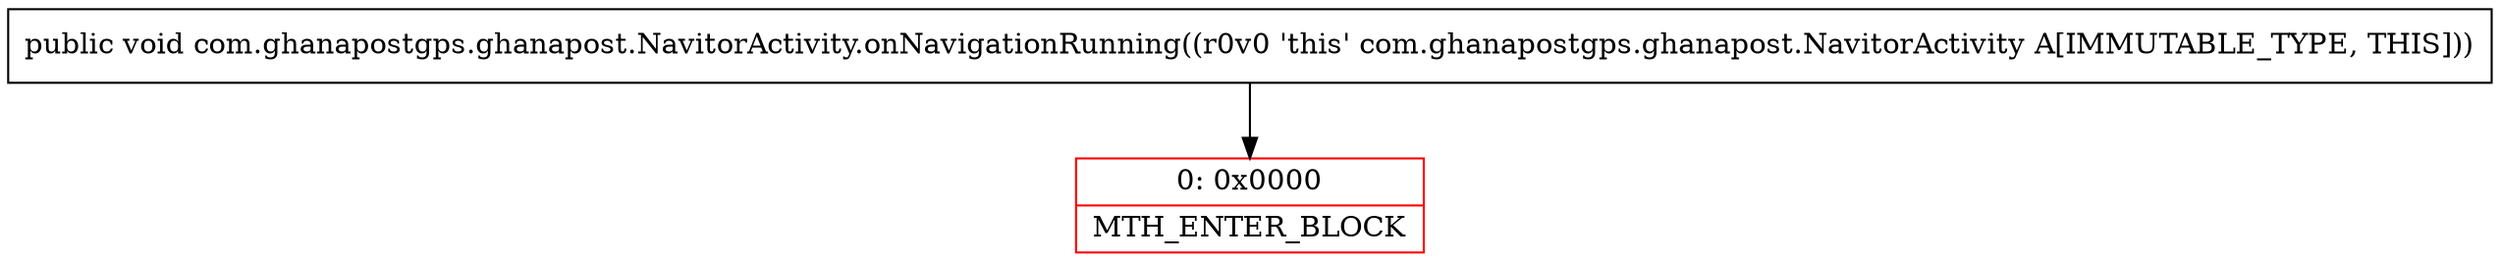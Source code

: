 digraph "CFG forcom.ghanapostgps.ghanapost.NavitorActivity.onNavigationRunning()V" {
subgraph cluster_Region_165356176 {
label = "R(0)";
node [shape=record,color=blue];
}
Node_0 [shape=record,color=red,label="{0\:\ 0x0000|MTH_ENTER_BLOCK\l}"];
MethodNode[shape=record,label="{public void com.ghanapostgps.ghanapost.NavitorActivity.onNavigationRunning((r0v0 'this' com.ghanapostgps.ghanapost.NavitorActivity A[IMMUTABLE_TYPE, THIS])) }"];
MethodNode -> Node_0;
}

